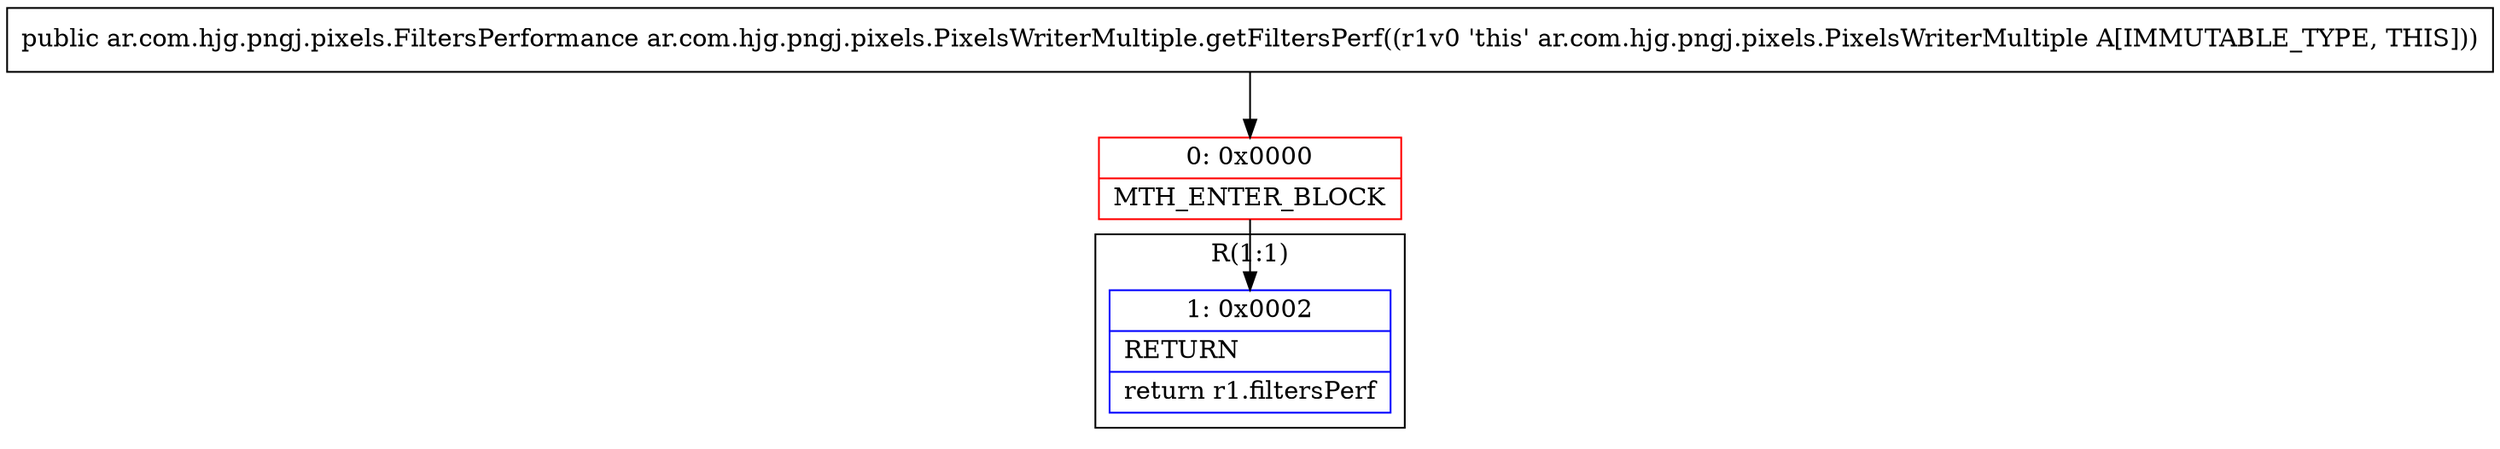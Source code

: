 digraph "CFG forar.com.hjg.pngj.pixels.PixelsWriterMultiple.getFiltersPerf()Lar\/com\/hjg\/pngj\/pixels\/FiltersPerformance;" {
subgraph cluster_Region_855525682 {
label = "R(1:1)";
node [shape=record,color=blue];
Node_1 [shape=record,label="{1\:\ 0x0002|RETURN\l|return r1.filtersPerf\l}"];
}
Node_0 [shape=record,color=red,label="{0\:\ 0x0000|MTH_ENTER_BLOCK\l}"];
MethodNode[shape=record,label="{public ar.com.hjg.pngj.pixels.FiltersPerformance ar.com.hjg.pngj.pixels.PixelsWriterMultiple.getFiltersPerf((r1v0 'this' ar.com.hjg.pngj.pixels.PixelsWriterMultiple A[IMMUTABLE_TYPE, THIS])) }"];
MethodNode -> Node_0;
Node_0 -> Node_1;
}

